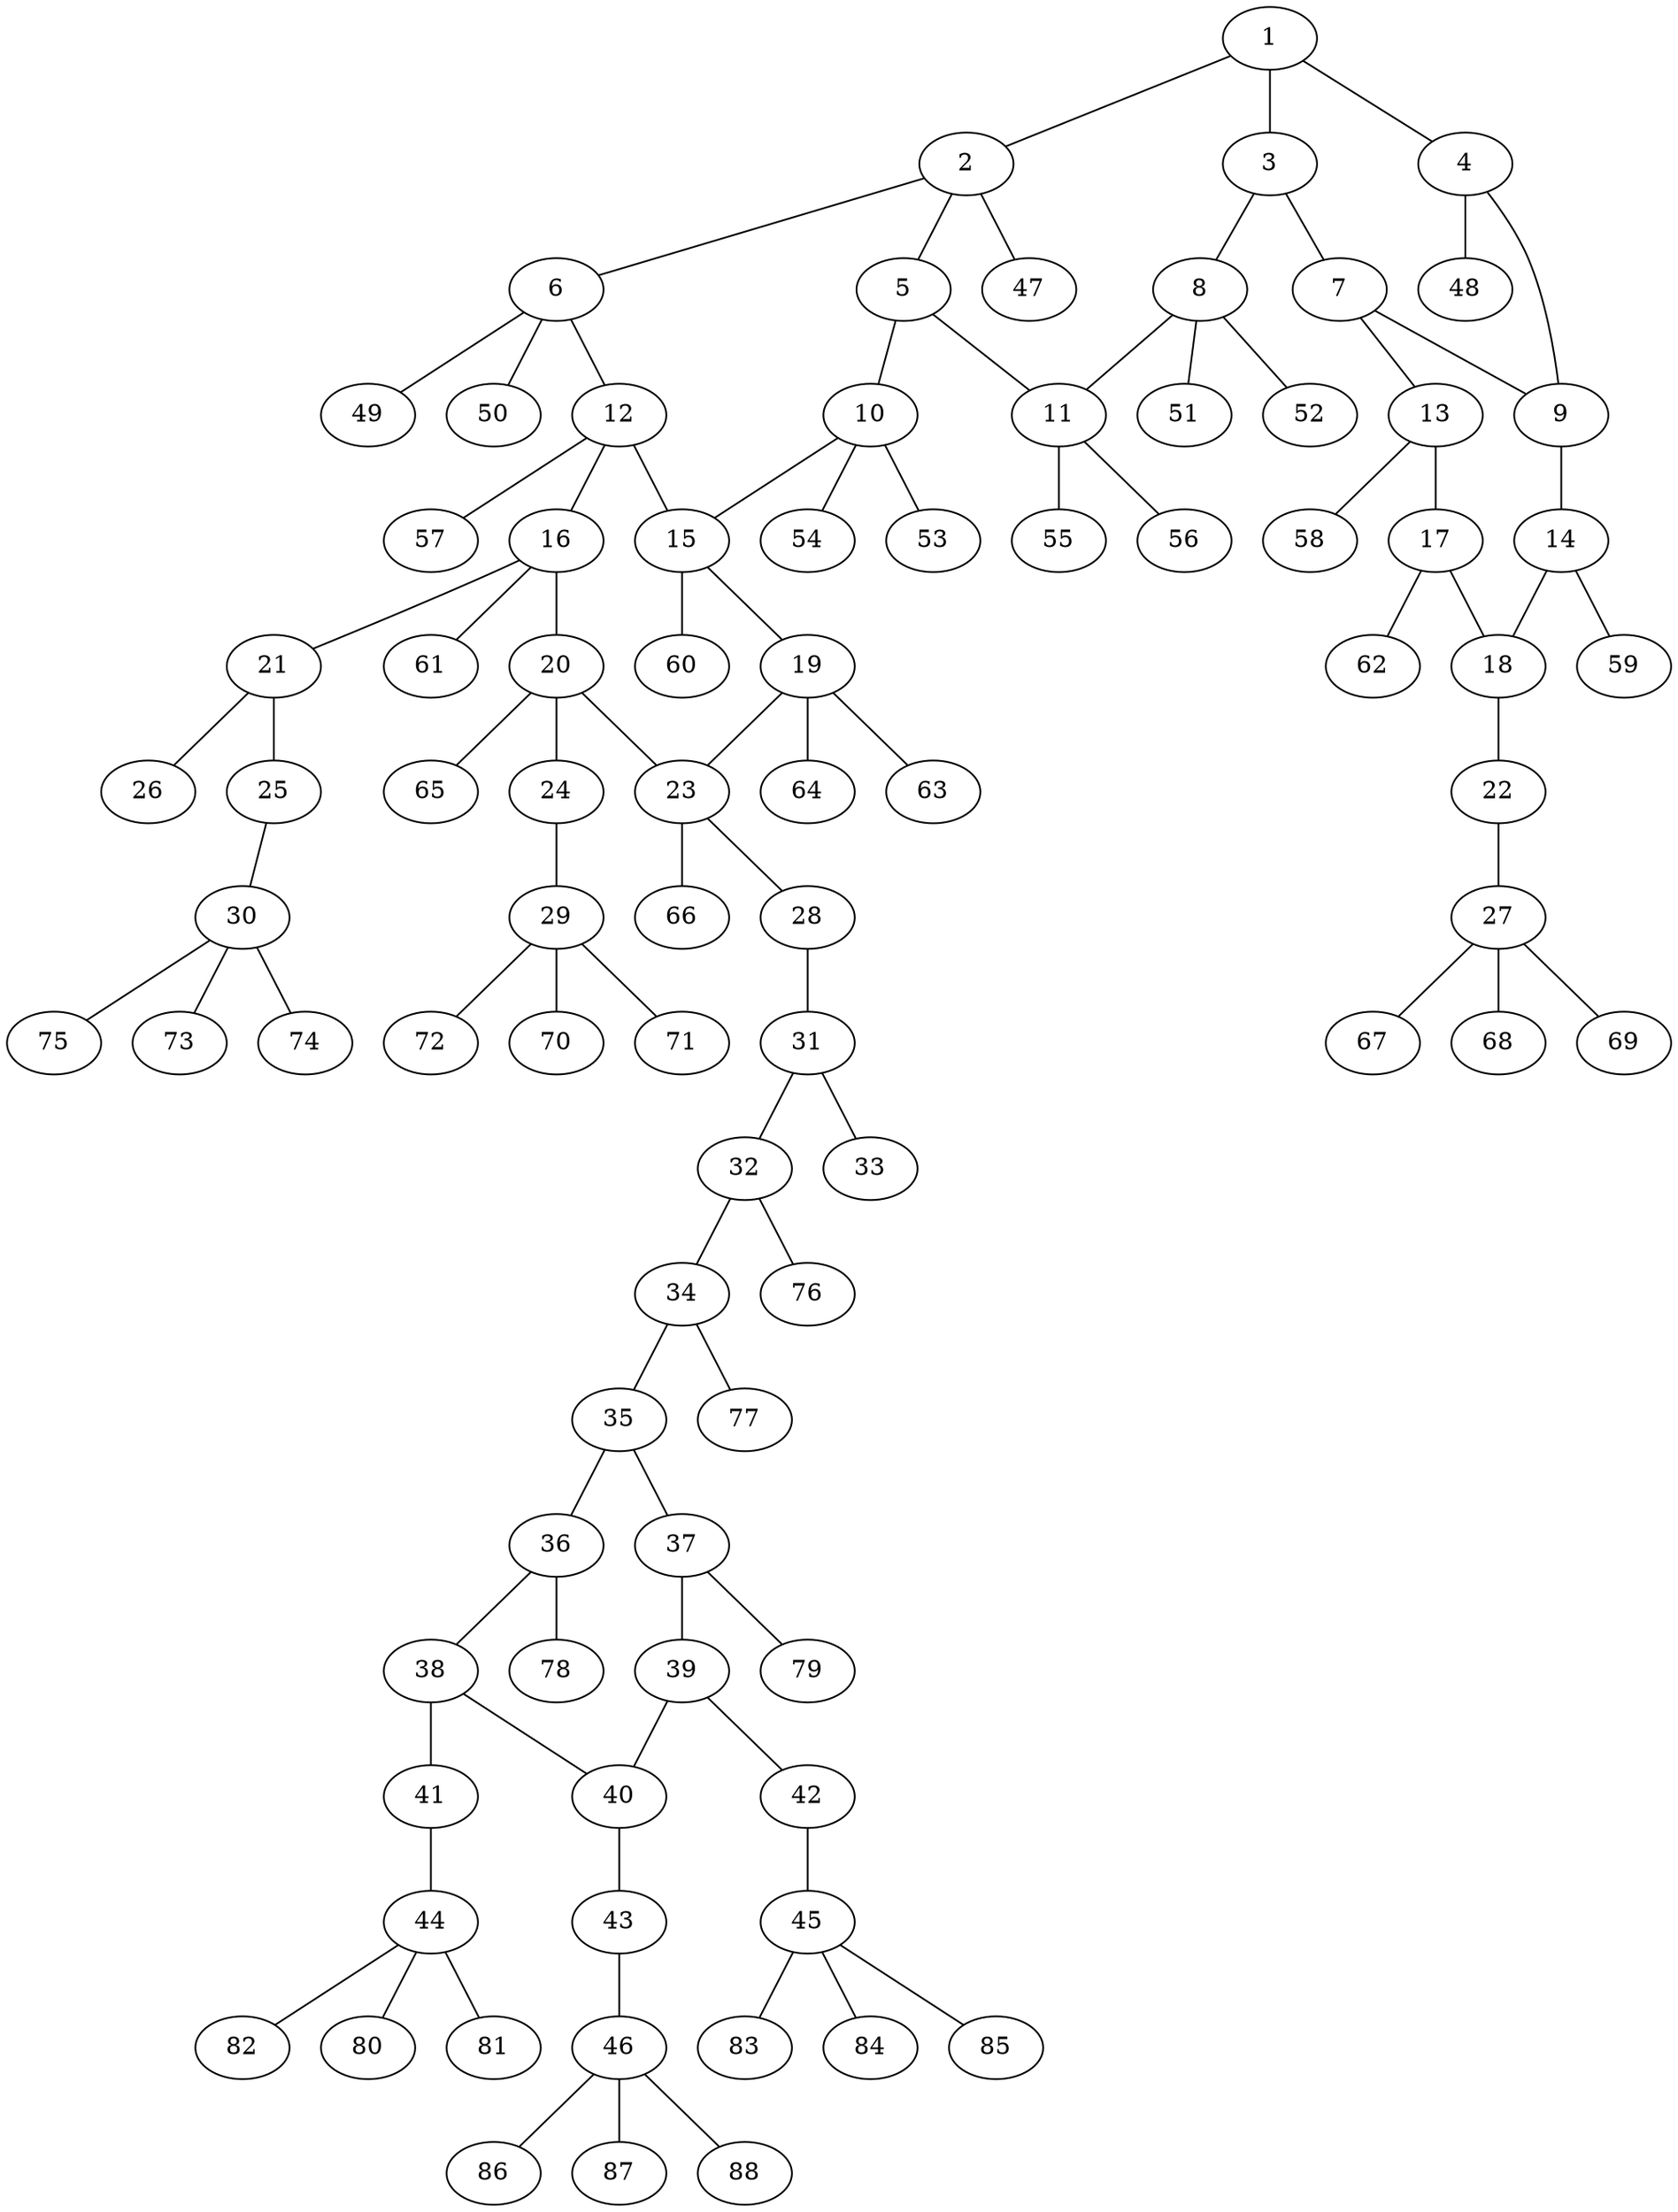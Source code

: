 graph molecule_4064 {
	1	 [chem=C];
	2	 [chem=C];
	1 -- 2	 [valence=1];
	3	 [chem=C];
	1 -- 3	 [valence=2];
	4	 [chem=N];
	1 -- 4	 [valence=1];
	5	 [chem=N];
	2 -- 5	 [valence=1];
	6	 [chem=C];
	2 -- 6	 [valence=1];
	47	 [chem=H];
	2 -- 47	 [valence=1];
	7	 [chem=C];
	3 -- 7	 [valence=1];
	8	 [chem=C];
	3 -- 8	 [valence=1];
	9	 [chem=C];
	4 -- 9	 [valence=1];
	48	 [chem=H];
	4 -- 48	 [valence=1];
	10	 [chem=C];
	5 -- 10	 [valence=1];
	11	 [chem=C];
	5 -- 11	 [valence=1];
	12	 [chem=C];
	6 -- 12	 [valence=1];
	49	 [chem=H];
	6 -- 49	 [valence=1];
	50	 [chem=H];
	6 -- 50	 [valence=1];
	7 -- 9	 [valence=2];
	13	 [chem=C];
	7 -- 13	 [valence=1];
	8 -- 11	 [valence=1];
	51	 [chem=H];
	8 -- 51	 [valence=1];
	52	 [chem=H];
	8 -- 52	 [valence=1];
	14	 [chem=C];
	9 -- 14	 [valence=1];
	15	 [chem=C];
	10 -- 15	 [valence=1];
	53	 [chem=H];
	10 -- 53	 [valence=1];
	54	 [chem=H];
	10 -- 54	 [valence=1];
	55	 [chem=H];
	11 -- 55	 [valence=1];
	56	 [chem=H];
	11 -- 56	 [valence=1];
	12 -- 15	 [valence=1];
	16	 [chem=C];
	12 -- 16	 [valence=1];
	57	 [chem=H];
	12 -- 57	 [valence=1];
	17	 [chem=C];
	13 -- 17	 [valence=2];
	58	 [chem=H];
	13 -- 58	 [valence=1];
	18	 [chem=C];
	14 -- 18	 [valence=2];
	59	 [chem=H];
	14 -- 59	 [valence=1];
	19	 [chem=C];
	15 -- 19	 [valence=1];
	60	 [chem=H];
	15 -- 60	 [valence=1];
	20	 [chem=C];
	16 -- 20	 [valence=1];
	21	 [chem=C];
	16 -- 21	 [valence=1];
	61	 [chem=H];
	16 -- 61	 [valence=1];
	17 -- 18	 [valence=1];
	62	 [chem=H];
	17 -- 62	 [valence=1];
	22	 [chem=O];
	18 -- 22	 [valence=1];
	23	 [chem=C];
	19 -- 23	 [valence=1];
	63	 [chem=H];
	19 -- 63	 [valence=1];
	64	 [chem=H];
	19 -- 64	 [valence=1];
	20 -- 23	 [valence=1];
	24	 [chem=O];
	20 -- 24	 [valence=1];
	65	 [chem=H];
	20 -- 65	 [valence=1];
	25	 [chem=O];
	21 -- 25	 [valence=1];
	26	 [chem=O];
	21 -- 26	 [valence=2];
	27	 [chem=C];
	22 -- 27	 [valence=1];
	28	 [chem=O];
	23 -- 28	 [valence=1];
	66	 [chem=H];
	23 -- 66	 [valence=1];
	29	 [chem=C];
	24 -- 29	 [valence=1];
	30	 [chem=C];
	25 -- 30	 [valence=1];
	67	 [chem=H];
	27 -- 67	 [valence=1];
	68	 [chem=H];
	27 -- 68	 [valence=1];
	69	 [chem=H];
	27 -- 69	 [valence=1];
	31	 [chem=C];
	28 -- 31	 [valence=1];
	70	 [chem=H];
	29 -- 70	 [valence=1];
	71	 [chem=H];
	29 -- 71	 [valence=1];
	72	 [chem=H];
	29 -- 72	 [valence=1];
	73	 [chem=H];
	30 -- 73	 [valence=1];
	74	 [chem=H];
	30 -- 74	 [valence=1];
	75	 [chem=H];
	30 -- 75	 [valence=1];
	32	 [chem=C];
	31 -- 32	 [valence=1];
	33	 [chem=O];
	31 -- 33	 [valence=2];
	34	 [chem=C];
	32 -- 34	 [valence=2];
	76	 [chem=H];
	32 -- 76	 [valence=1];
	35	 [chem=C];
	34 -- 35	 [valence=1];
	77	 [chem=H];
	34 -- 77	 [valence=1];
	36	 [chem=C];
	35 -- 36	 [valence=2];
	37	 [chem=C];
	35 -- 37	 [valence=1];
	38	 [chem=C];
	36 -- 38	 [valence=1];
	78	 [chem=H];
	36 -- 78	 [valence=1];
	39	 [chem=C];
	37 -- 39	 [valence=2];
	79	 [chem=H];
	37 -- 79	 [valence=1];
	40	 [chem=C];
	38 -- 40	 [valence=2];
	41	 [chem=O];
	38 -- 41	 [valence=1];
	39 -- 40	 [valence=1];
	42	 [chem=O];
	39 -- 42	 [valence=1];
	43	 [chem=O];
	40 -- 43	 [valence=1];
	44	 [chem=C];
	41 -- 44	 [valence=1];
	45	 [chem=C];
	42 -- 45	 [valence=1];
	46	 [chem=C];
	43 -- 46	 [valence=1];
	80	 [chem=H];
	44 -- 80	 [valence=1];
	81	 [chem=H];
	44 -- 81	 [valence=1];
	82	 [chem=H];
	44 -- 82	 [valence=1];
	83	 [chem=H];
	45 -- 83	 [valence=1];
	84	 [chem=H];
	45 -- 84	 [valence=1];
	85	 [chem=H];
	45 -- 85	 [valence=1];
	86	 [chem=H];
	46 -- 86	 [valence=1];
	87	 [chem=H];
	46 -- 87	 [valence=1];
	88	 [chem=H];
	46 -- 88	 [valence=1];
}
